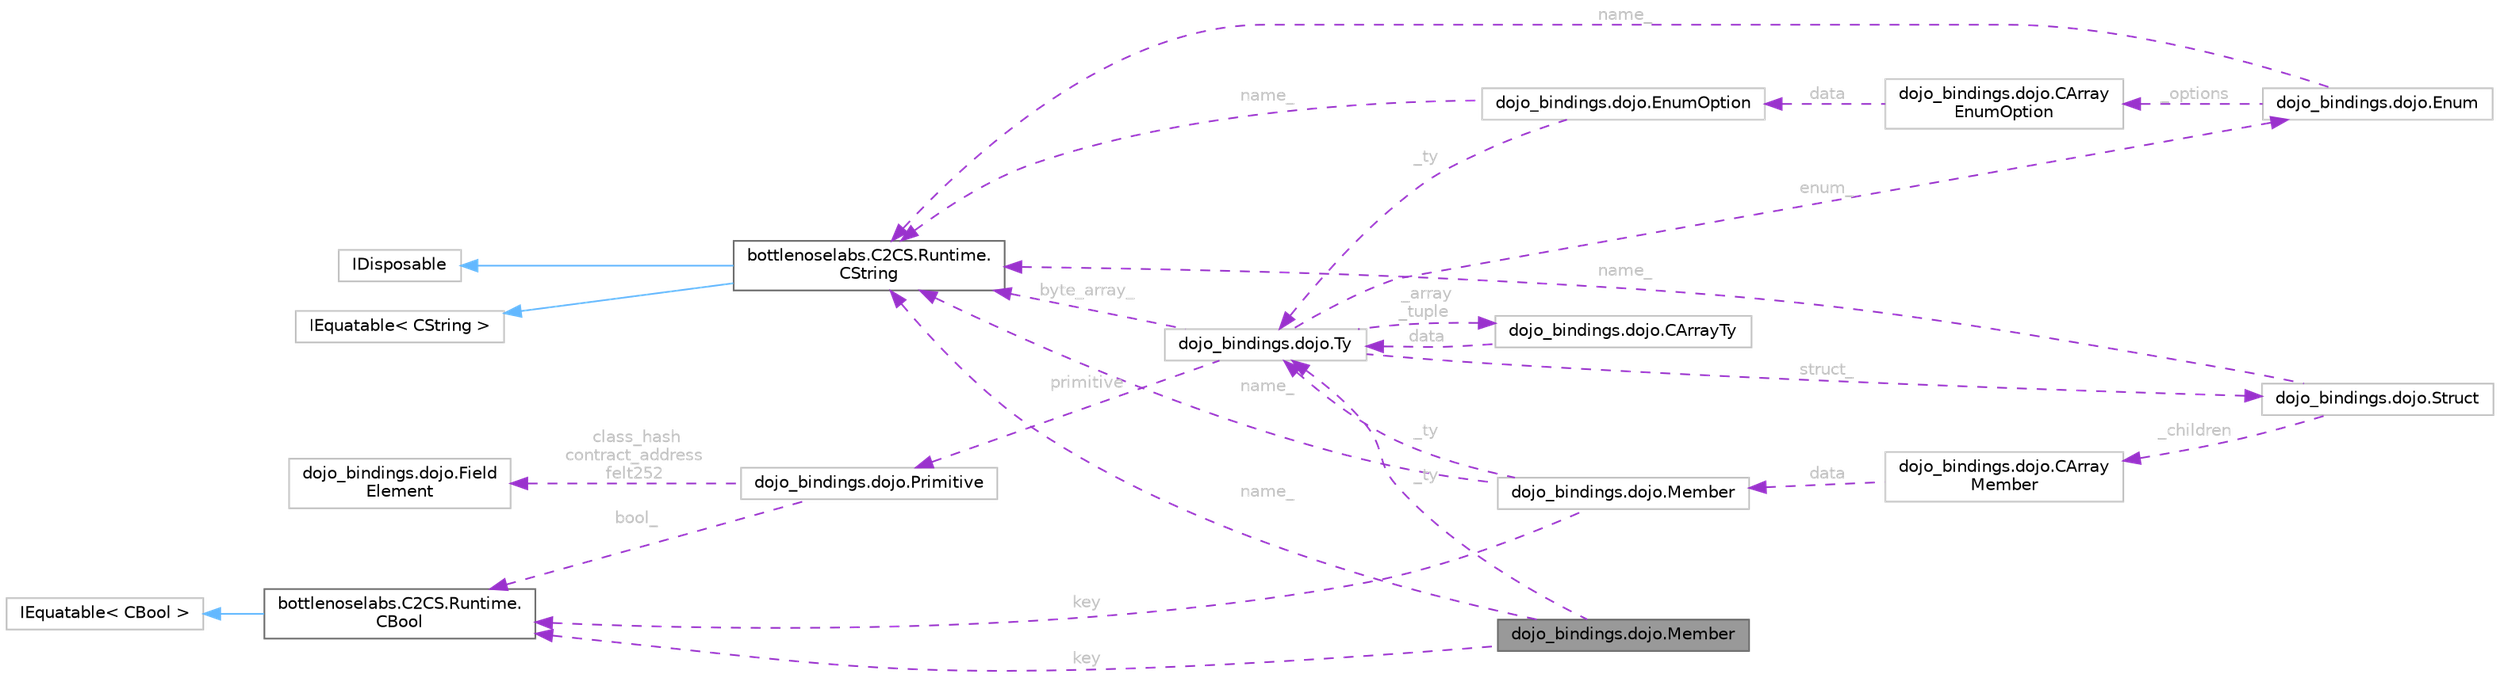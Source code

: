 digraph "dojo_bindings.dojo.Member"
{
 // LATEX_PDF_SIZE
  bgcolor="transparent";
  edge [fontname=Helvetica,fontsize=10,labelfontname=Helvetica,labelfontsize=10];
  node [fontname=Helvetica,fontsize=10,shape=box,height=0.2,width=0.4];
  rankdir="LR";
  Node1 [id="Node000001",label="dojo_bindings.dojo.Member",height=0.2,width=0.4,color="gray40", fillcolor="grey60", style="filled", fontcolor="black",tooltip=" "];
  Node2 -> Node1 [id="edge1_Node000001_Node000002",dir="back",color="darkorchid3",style="dashed",tooltip=" ",label=" name_",fontcolor="grey" ];
  Node2 [id="Node000002",label="bottlenoselabs.C2CS.Runtime.\lCString",height=0.2,width=0.4,color="gray40", fillcolor="white", style="filled",URL="$structbottlenoselabs_1_1_c2_c_s_1_1_runtime_1_1_c_string.html",tooltip="A pointer value type of bytes that represent a string; the C type char*."];
  Node3 -> Node2 [id="edge2_Node000002_Node000003",dir="back",color="steelblue1",style="solid",tooltip=" "];
  Node3 [id="Node000003",label="IEquatable\< CString \>",height=0.2,width=0.4,color="grey75", fillcolor="white", style="filled",tooltip=" "];
  Node4 -> Node2 [id="edge3_Node000002_Node000004",dir="back",color="steelblue1",style="solid",tooltip=" "];
  Node4 [id="Node000004",label="IDisposable",height=0.2,width=0.4,color="grey75", fillcolor="white", style="filled",tooltip=" "];
  Node5 -> Node1 [id="edge4_Node000001_Node000005",dir="back",color="darkorchid3",style="dashed",tooltip=" ",label=" _ty",fontcolor="grey" ];
  Node5 [id="Node000005",label="dojo_bindings.dojo.Ty",height=0.2,width=0.4,color="grey75", fillcolor="white", style="filled",URL="$structdojo__bindings_1_1dojo_1_1_ty.html",tooltip=" "];
  Node6 -> Node5 [id="edge5_Node000005_Node000006",dir="back",color="darkorchid3",style="dashed",tooltip=" ",label=" struct_",fontcolor="grey" ];
  Node6 [id="Node000006",label="dojo_bindings.dojo.Struct",height=0.2,width=0.4,color="grey75", fillcolor="white", style="filled",URL="$structdojo__bindings_1_1dojo_1_1_struct.html",tooltip=" "];
  Node2 -> Node6 [id="edge6_Node000006_Node000002",dir="back",color="darkorchid3",style="dashed",tooltip=" ",label=" name_",fontcolor="grey" ];
  Node7 -> Node6 [id="edge7_Node000006_Node000007",dir="back",color="darkorchid3",style="dashed",tooltip=" ",label=" _children",fontcolor="grey" ];
  Node7 [id="Node000007",label="dojo_bindings.dojo.CArray\lMember",height=0.2,width=0.4,color="grey75", fillcolor="white", style="filled",URL="$structdojo__bindings_1_1dojo_1_1_c_array_member.html",tooltip=" "];
  Node8 -> Node7 [id="edge8_Node000007_Node000008",dir="back",color="darkorchid3",style="dashed",tooltip=" ",label=" data",fontcolor="grey" ];
  Node8 [id="Node000008",label="dojo_bindings.dojo.Member",height=0.2,width=0.4,color="grey75", fillcolor="white", style="filled",URL="$structdojo__bindings_1_1dojo_1_1_member.html",tooltip=" "];
  Node2 -> Node8 [id="edge9_Node000008_Node000002",dir="back",color="darkorchid3",style="dashed",tooltip=" ",label=" name_",fontcolor="grey" ];
  Node5 -> Node8 [id="edge10_Node000008_Node000005",dir="back",color="darkorchid3",style="dashed",tooltip=" ",label=" _ty",fontcolor="grey" ];
  Node9 -> Node8 [id="edge11_Node000008_Node000009",dir="back",color="darkorchid3",style="dashed",tooltip=" ",label=" key",fontcolor="grey" ];
  Node9 [id="Node000009",label="bottlenoselabs.C2CS.Runtime.\lCBool",height=0.2,width=0.4,color="gray40", fillcolor="white", style="filled",URL="$structbottlenoselabs_1_1_c2_c_s_1_1_runtime_1_1_c_bool.html",tooltip="A boolean value type with the same memory layout as a byte in both managed and unmanaged contexts; eq..."];
  Node10 -> Node9 [id="edge12_Node000009_Node000010",dir="back",color="steelblue1",style="solid",tooltip=" "];
  Node10 [id="Node000010",label="IEquatable\< CBool \>",height=0.2,width=0.4,color="grey75", fillcolor="white", style="filled",tooltip=" "];
  Node11 -> Node5 [id="edge13_Node000005_Node000011",dir="back",color="darkorchid3",style="dashed",tooltip=" ",label=" primitive",fontcolor="grey" ];
  Node11 [id="Node000011",label="dojo_bindings.dojo.Primitive",height=0.2,width=0.4,color="grey75", fillcolor="white", style="filled",URL="$structdojo__bindings_1_1dojo_1_1_primitive.html",tooltip=" "];
  Node9 -> Node11 [id="edge14_Node000011_Node000009",dir="back",color="darkorchid3",style="dashed",tooltip=" ",label=" bool_",fontcolor="grey" ];
  Node12 -> Node11 [id="edge15_Node000011_Node000012",dir="back",color="darkorchid3",style="dashed",tooltip=" ",label=" class_hash\ncontract_address\nfelt252",fontcolor="grey" ];
  Node12 [id="Node000012",label="dojo_bindings.dojo.Field\lElement",height=0.2,width=0.4,color="grey75", fillcolor="white", style="filled",URL="$structdojo__bindings_1_1dojo_1_1_field_element.html",tooltip=" "];
  Node13 -> Node5 [id="edge16_Node000005_Node000013",dir="back",color="darkorchid3",style="dashed",tooltip=" ",label=" enum_",fontcolor="grey" ];
  Node13 [id="Node000013",label="dojo_bindings.dojo.Enum",height=0.2,width=0.4,color="grey75", fillcolor="white", style="filled",URL="$structdojo__bindings_1_1dojo_1_1_enum.html",tooltip=" "];
  Node2 -> Node13 [id="edge17_Node000013_Node000002",dir="back",color="darkorchid3",style="dashed",tooltip=" ",label=" name_",fontcolor="grey" ];
  Node14 -> Node13 [id="edge18_Node000013_Node000014",dir="back",color="darkorchid3",style="dashed",tooltip=" ",label=" _options",fontcolor="grey" ];
  Node14 [id="Node000014",label="dojo_bindings.dojo.CArray\lEnumOption",height=0.2,width=0.4,color="grey75", fillcolor="white", style="filled",URL="$structdojo__bindings_1_1dojo_1_1_c_array_enum_option.html",tooltip=" "];
  Node15 -> Node14 [id="edge19_Node000014_Node000015",dir="back",color="darkorchid3",style="dashed",tooltip=" ",label=" data",fontcolor="grey" ];
  Node15 [id="Node000015",label="dojo_bindings.dojo.EnumOption",height=0.2,width=0.4,color="grey75", fillcolor="white", style="filled",URL="$structdojo__bindings_1_1dojo_1_1_enum_option.html",tooltip=" "];
  Node2 -> Node15 [id="edge20_Node000015_Node000002",dir="back",color="darkorchid3",style="dashed",tooltip=" ",label=" name_",fontcolor="grey" ];
  Node5 -> Node15 [id="edge21_Node000015_Node000005",dir="back",color="darkorchid3",style="dashed",tooltip=" ",label=" _ty",fontcolor="grey" ];
  Node16 -> Node5 [id="edge22_Node000005_Node000016",dir="back",color="darkorchid3",style="dashed",tooltip=" ",label=" _array\n_tuple",fontcolor="grey" ];
  Node16 [id="Node000016",label="dojo_bindings.dojo.CArrayTy",height=0.2,width=0.4,color="grey75", fillcolor="white", style="filled",URL="$structdojo__bindings_1_1dojo_1_1_c_array_ty.html",tooltip=" "];
  Node5 -> Node16 [id="edge23_Node000016_Node000005",dir="back",color="darkorchid3",style="dashed",tooltip=" ",label=" data",fontcolor="grey" ];
  Node2 -> Node5 [id="edge24_Node000005_Node000002",dir="back",color="darkorchid3",style="dashed",tooltip=" ",label=" byte_array_",fontcolor="grey" ];
  Node9 -> Node1 [id="edge25_Node000001_Node000009",dir="back",color="darkorchid3",style="dashed",tooltip=" ",label=" key",fontcolor="grey" ];
}
